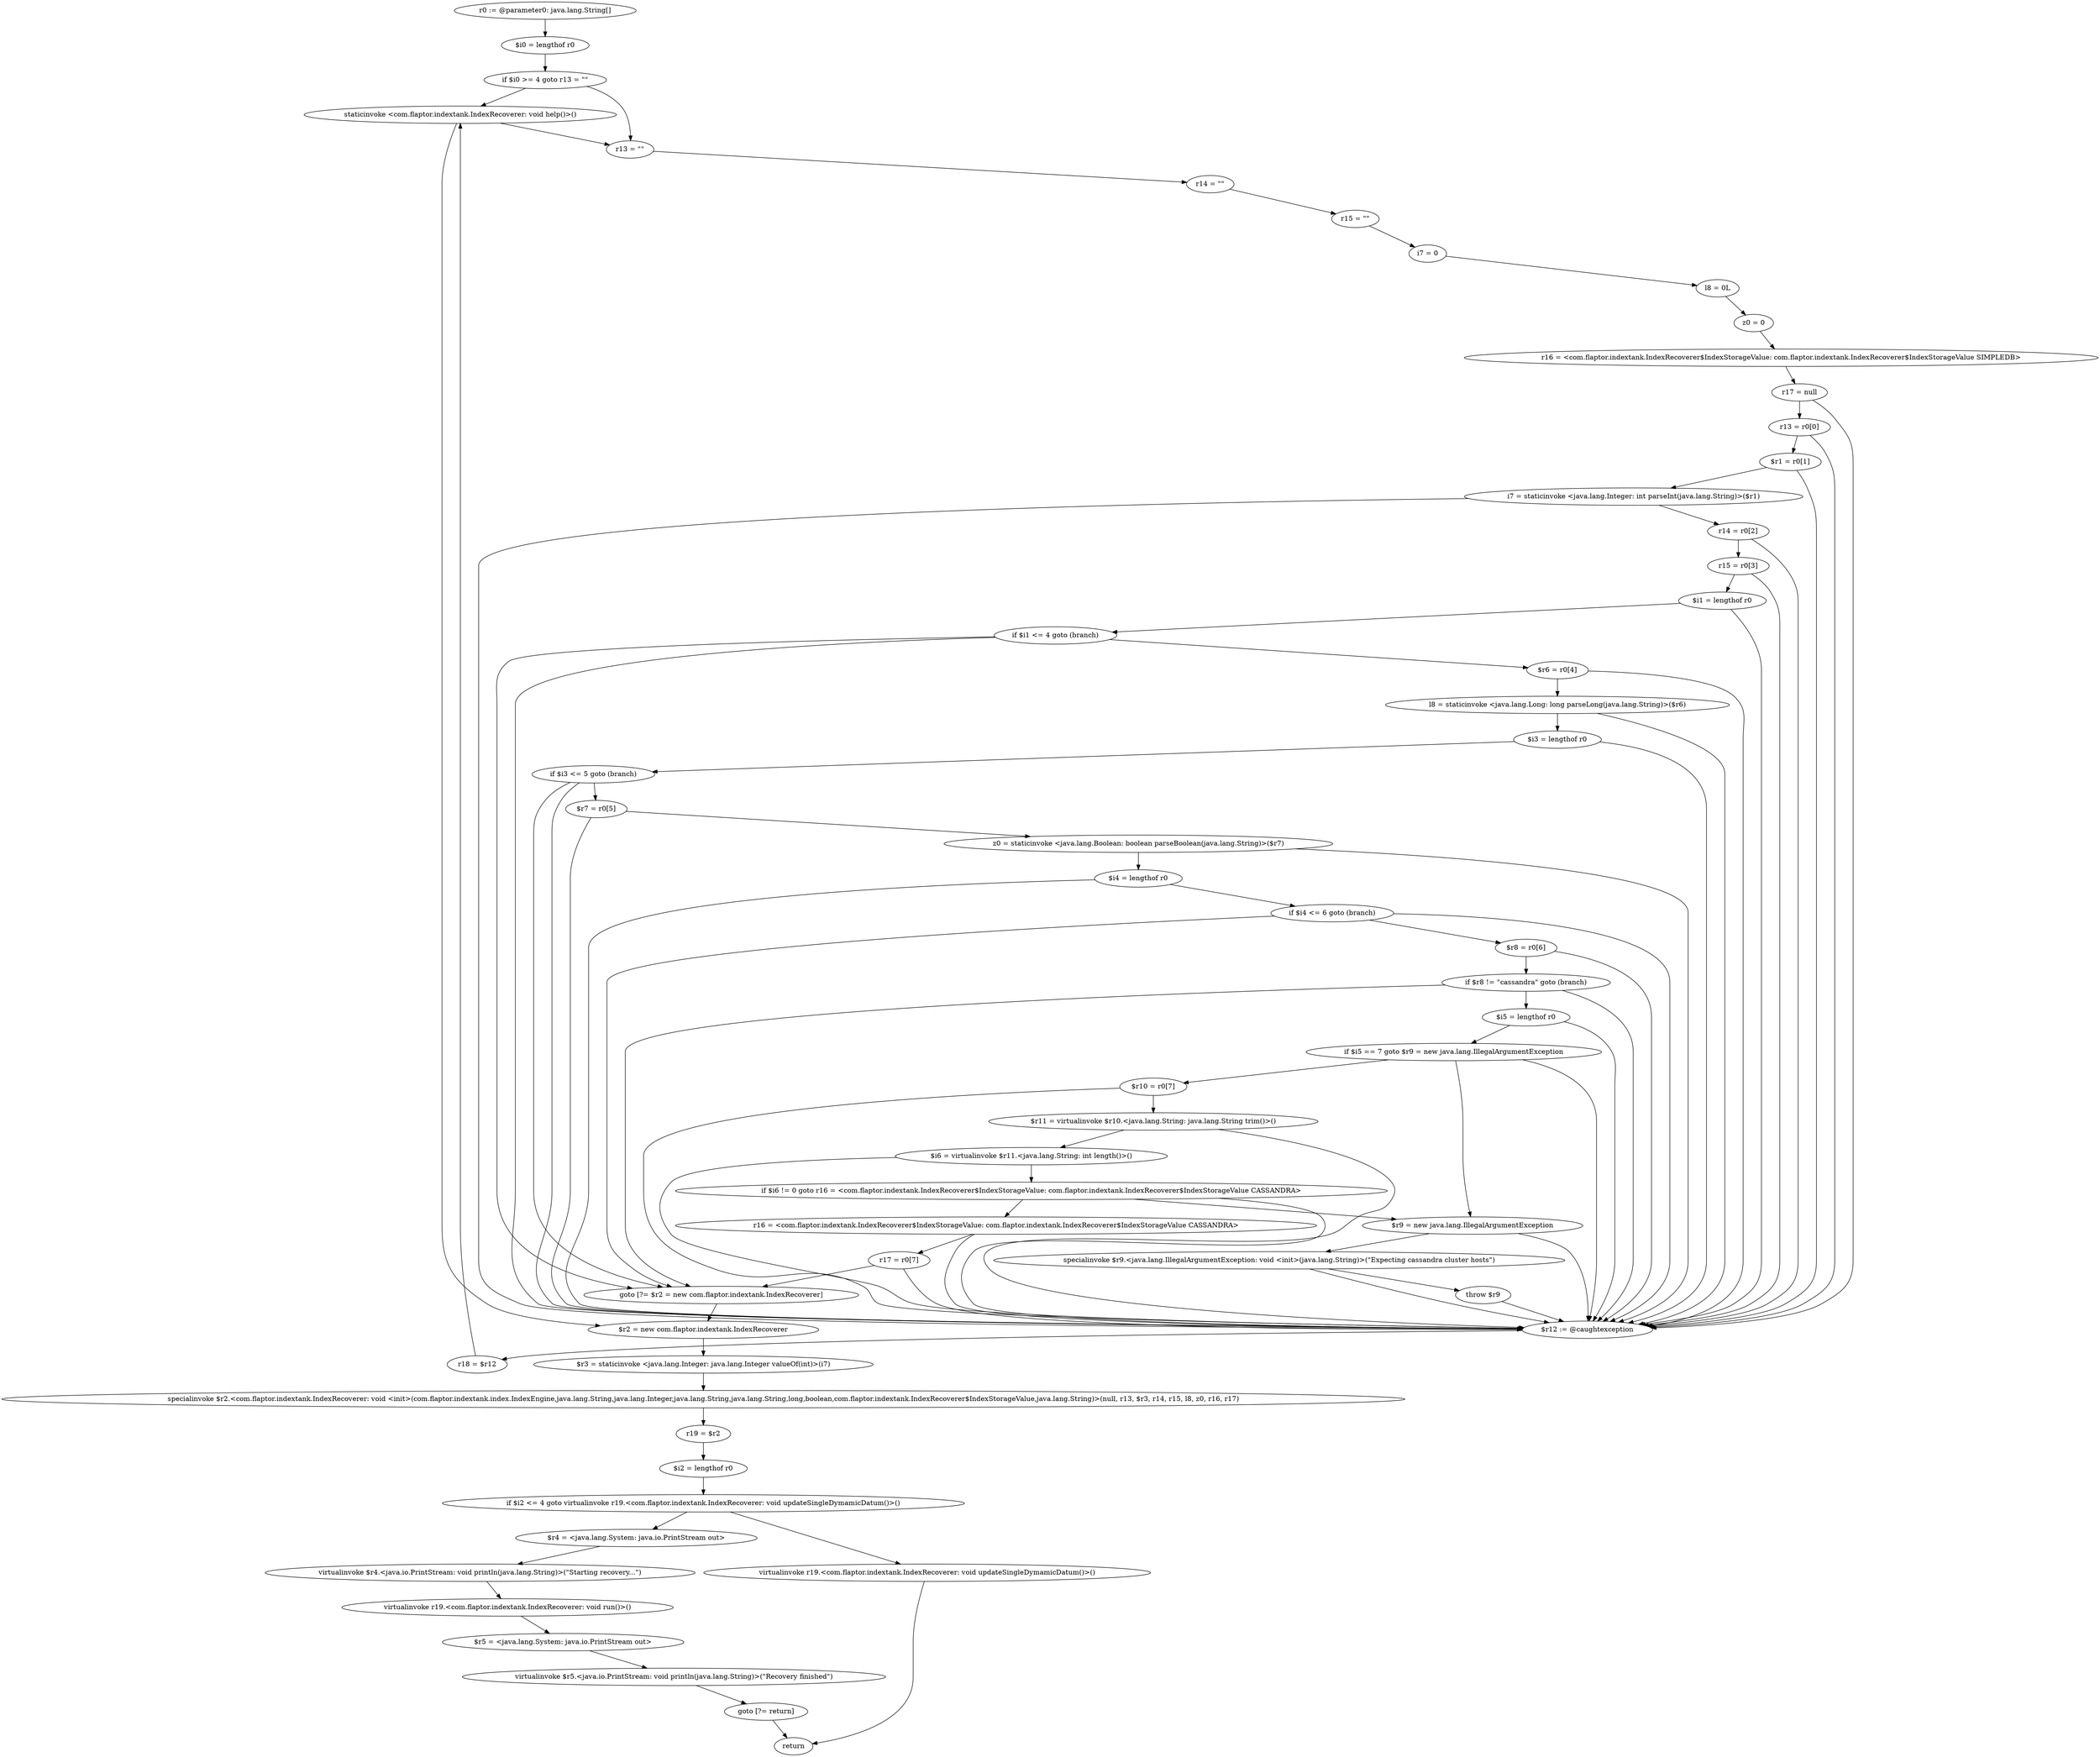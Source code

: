 digraph "unitGraph" {
    "r0 := @parameter0: java.lang.String[]"
    "$i0 = lengthof r0"
    "if $i0 >= 4 goto r13 = \"\""
    "staticinvoke <com.flaptor.indextank.IndexRecoverer: void help()>()"
    "r13 = \"\""
    "r14 = \"\""
    "r15 = \"\""
    "i7 = 0"
    "l8 = 0L"
    "z0 = 0"
    "r16 = <com.flaptor.indextank.IndexRecoverer$IndexStorageValue: com.flaptor.indextank.IndexRecoverer$IndexStorageValue SIMPLEDB>"
    "r17 = null"
    "r13 = r0[0]"
    "$r1 = r0[1]"
    "i7 = staticinvoke <java.lang.Integer: int parseInt(java.lang.String)>($r1)"
    "r14 = r0[2]"
    "r15 = r0[3]"
    "$i1 = lengthof r0"
    "if $i1 <= 4 goto (branch)"
    "$r6 = r0[4]"
    "l8 = staticinvoke <java.lang.Long: long parseLong(java.lang.String)>($r6)"
    "$i3 = lengthof r0"
    "if $i3 <= 5 goto (branch)"
    "$r7 = r0[5]"
    "z0 = staticinvoke <java.lang.Boolean: boolean parseBoolean(java.lang.String)>($r7)"
    "$i4 = lengthof r0"
    "if $i4 <= 6 goto (branch)"
    "$r8 = r0[6]"
    "if $r8 != \"cassandra\" goto (branch)"
    "$i5 = lengthof r0"
    "if $i5 == 7 goto $r9 = new java.lang.IllegalArgumentException"
    "$r10 = r0[7]"
    "$r11 = virtualinvoke $r10.<java.lang.String: java.lang.String trim()>()"
    "$i6 = virtualinvoke $r11.<java.lang.String: int length()>()"
    "if $i6 != 0 goto r16 = <com.flaptor.indextank.IndexRecoverer$IndexStorageValue: com.flaptor.indextank.IndexRecoverer$IndexStorageValue CASSANDRA>"
    "$r9 = new java.lang.IllegalArgumentException"
    "specialinvoke $r9.<java.lang.IllegalArgumentException: void <init>(java.lang.String)>(\"Expecting cassandra cluster hosts\")"
    "throw $r9"
    "r16 = <com.flaptor.indextank.IndexRecoverer$IndexStorageValue: com.flaptor.indextank.IndexRecoverer$IndexStorageValue CASSANDRA>"
    "r17 = r0[7]"
    "goto [?= $r2 = new com.flaptor.indextank.IndexRecoverer]"
    "$r12 := @caughtexception"
    "r18 = $r12"
    "$r2 = new com.flaptor.indextank.IndexRecoverer"
    "$r3 = staticinvoke <java.lang.Integer: java.lang.Integer valueOf(int)>(i7)"
    "specialinvoke $r2.<com.flaptor.indextank.IndexRecoverer: void <init>(com.flaptor.indextank.index.IndexEngine,java.lang.String,java.lang.Integer,java.lang.String,java.lang.String,long,boolean,com.flaptor.indextank.IndexRecoverer$IndexStorageValue,java.lang.String)>(null, r13, $r3, r14, r15, l8, z0, r16, r17)"
    "r19 = $r2"
    "$i2 = lengthof r0"
    "if $i2 <= 4 goto virtualinvoke r19.<com.flaptor.indextank.IndexRecoverer: void updateSingleDymamicDatum()>()"
    "$r4 = <java.lang.System: java.io.PrintStream out>"
    "virtualinvoke $r4.<java.io.PrintStream: void println(java.lang.String)>(\"Starting recovery...\")"
    "virtualinvoke r19.<com.flaptor.indextank.IndexRecoverer: void run()>()"
    "$r5 = <java.lang.System: java.io.PrintStream out>"
    "virtualinvoke $r5.<java.io.PrintStream: void println(java.lang.String)>(\"Recovery finished\")"
    "goto [?= return]"
    "virtualinvoke r19.<com.flaptor.indextank.IndexRecoverer: void updateSingleDymamicDatum()>()"
    "return"
    "r0 := @parameter0: java.lang.String[]"->"$i0 = lengthof r0";
    "$i0 = lengthof r0"->"if $i0 >= 4 goto r13 = \"\"";
    "if $i0 >= 4 goto r13 = \"\""->"staticinvoke <com.flaptor.indextank.IndexRecoverer: void help()>()";
    "if $i0 >= 4 goto r13 = \"\""->"r13 = \"\"";
    "staticinvoke <com.flaptor.indextank.IndexRecoverer: void help()>()"->"r13 = \"\"";
    "r13 = \"\""->"r14 = \"\"";
    "r14 = \"\""->"r15 = \"\"";
    "r15 = \"\""->"i7 = 0";
    "i7 = 0"->"l8 = 0L";
    "l8 = 0L"->"z0 = 0";
    "z0 = 0"->"r16 = <com.flaptor.indextank.IndexRecoverer$IndexStorageValue: com.flaptor.indextank.IndexRecoverer$IndexStorageValue SIMPLEDB>";
    "r16 = <com.flaptor.indextank.IndexRecoverer$IndexStorageValue: com.flaptor.indextank.IndexRecoverer$IndexStorageValue SIMPLEDB>"->"r17 = null";
    "r17 = null"->"r13 = r0[0]";
    "r17 = null"->"$r12 := @caughtexception";
    "r13 = r0[0]"->"$r1 = r0[1]";
    "r13 = r0[0]"->"$r12 := @caughtexception";
    "$r1 = r0[1]"->"i7 = staticinvoke <java.lang.Integer: int parseInt(java.lang.String)>($r1)";
    "$r1 = r0[1]"->"$r12 := @caughtexception";
    "i7 = staticinvoke <java.lang.Integer: int parseInt(java.lang.String)>($r1)"->"r14 = r0[2]";
    "i7 = staticinvoke <java.lang.Integer: int parseInt(java.lang.String)>($r1)"->"$r12 := @caughtexception";
    "r14 = r0[2]"->"r15 = r0[3]";
    "r14 = r0[2]"->"$r12 := @caughtexception";
    "r15 = r0[3]"->"$i1 = lengthof r0";
    "r15 = r0[3]"->"$r12 := @caughtexception";
    "$i1 = lengthof r0"->"if $i1 <= 4 goto (branch)";
    "$i1 = lengthof r0"->"$r12 := @caughtexception";
    "if $i1 <= 4 goto (branch)"->"$r6 = r0[4]";
    "if $i1 <= 4 goto (branch)"->"goto [?= $r2 = new com.flaptor.indextank.IndexRecoverer]";
    "if $i1 <= 4 goto (branch)"->"$r12 := @caughtexception";
    "$r6 = r0[4]"->"l8 = staticinvoke <java.lang.Long: long parseLong(java.lang.String)>($r6)";
    "$r6 = r0[4]"->"$r12 := @caughtexception";
    "l8 = staticinvoke <java.lang.Long: long parseLong(java.lang.String)>($r6)"->"$i3 = lengthof r0";
    "l8 = staticinvoke <java.lang.Long: long parseLong(java.lang.String)>($r6)"->"$r12 := @caughtexception";
    "$i3 = lengthof r0"->"if $i3 <= 5 goto (branch)";
    "$i3 = lengthof r0"->"$r12 := @caughtexception";
    "if $i3 <= 5 goto (branch)"->"$r7 = r0[5]";
    "if $i3 <= 5 goto (branch)"->"goto [?= $r2 = new com.flaptor.indextank.IndexRecoverer]";
    "if $i3 <= 5 goto (branch)"->"$r12 := @caughtexception";
    "$r7 = r0[5]"->"z0 = staticinvoke <java.lang.Boolean: boolean parseBoolean(java.lang.String)>($r7)";
    "$r7 = r0[5]"->"$r12 := @caughtexception";
    "z0 = staticinvoke <java.lang.Boolean: boolean parseBoolean(java.lang.String)>($r7)"->"$i4 = lengthof r0";
    "z0 = staticinvoke <java.lang.Boolean: boolean parseBoolean(java.lang.String)>($r7)"->"$r12 := @caughtexception";
    "$i4 = lengthof r0"->"if $i4 <= 6 goto (branch)";
    "$i4 = lengthof r0"->"$r12 := @caughtexception";
    "if $i4 <= 6 goto (branch)"->"$r8 = r0[6]";
    "if $i4 <= 6 goto (branch)"->"goto [?= $r2 = new com.flaptor.indextank.IndexRecoverer]";
    "if $i4 <= 6 goto (branch)"->"$r12 := @caughtexception";
    "$r8 = r0[6]"->"if $r8 != \"cassandra\" goto (branch)";
    "$r8 = r0[6]"->"$r12 := @caughtexception";
    "if $r8 != \"cassandra\" goto (branch)"->"$i5 = lengthof r0";
    "if $r8 != \"cassandra\" goto (branch)"->"goto [?= $r2 = new com.flaptor.indextank.IndexRecoverer]";
    "if $r8 != \"cassandra\" goto (branch)"->"$r12 := @caughtexception";
    "$i5 = lengthof r0"->"if $i5 == 7 goto $r9 = new java.lang.IllegalArgumentException";
    "$i5 = lengthof r0"->"$r12 := @caughtexception";
    "if $i5 == 7 goto $r9 = new java.lang.IllegalArgumentException"->"$r10 = r0[7]";
    "if $i5 == 7 goto $r9 = new java.lang.IllegalArgumentException"->"$r9 = new java.lang.IllegalArgumentException";
    "if $i5 == 7 goto $r9 = new java.lang.IllegalArgumentException"->"$r12 := @caughtexception";
    "$r10 = r0[7]"->"$r11 = virtualinvoke $r10.<java.lang.String: java.lang.String trim()>()";
    "$r10 = r0[7]"->"$r12 := @caughtexception";
    "$r11 = virtualinvoke $r10.<java.lang.String: java.lang.String trim()>()"->"$i6 = virtualinvoke $r11.<java.lang.String: int length()>()";
    "$r11 = virtualinvoke $r10.<java.lang.String: java.lang.String trim()>()"->"$r12 := @caughtexception";
    "$i6 = virtualinvoke $r11.<java.lang.String: int length()>()"->"if $i6 != 0 goto r16 = <com.flaptor.indextank.IndexRecoverer$IndexStorageValue: com.flaptor.indextank.IndexRecoverer$IndexStorageValue CASSANDRA>";
    "$i6 = virtualinvoke $r11.<java.lang.String: int length()>()"->"$r12 := @caughtexception";
    "if $i6 != 0 goto r16 = <com.flaptor.indextank.IndexRecoverer$IndexStorageValue: com.flaptor.indextank.IndexRecoverer$IndexStorageValue CASSANDRA>"->"$r9 = new java.lang.IllegalArgumentException";
    "if $i6 != 0 goto r16 = <com.flaptor.indextank.IndexRecoverer$IndexStorageValue: com.flaptor.indextank.IndexRecoverer$IndexStorageValue CASSANDRA>"->"r16 = <com.flaptor.indextank.IndexRecoverer$IndexStorageValue: com.flaptor.indextank.IndexRecoverer$IndexStorageValue CASSANDRA>";
    "if $i6 != 0 goto r16 = <com.flaptor.indextank.IndexRecoverer$IndexStorageValue: com.flaptor.indextank.IndexRecoverer$IndexStorageValue CASSANDRA>"->"$r12 := @caughtexception";
    "$r9 = new java.lang.IllegalArgumentException"->"specialinvoke $r9.<java.lang.IllegalArgumentException: void <init>(java.lang.String)>(\"Expecting cassandra cluster hosts\")";
    "$r9 = new java.lang.IllegalArgumentException"->"$r12 := @caughtexception";
    "specialinvoke $r9.<java.lang.IllegalArgumentException: void <init>(java.lang.String)>(\"Expecting cassandra cluster hosts\")"->"throw $r9";
    "specialinvoke $r9.<java.lang.IllegalArgumentException: void <init>(java.lang.String)>(\"Expecting cassandra cluster hosts\")"->"$r12 := @caughtexception";
    "throw $r9"->"$r12 := @caughtexception";
    "r16 = <com.flaptor.indextank.IndexRecoverer$IndexStorageValue: com.flaptor.indextank.IndexRecoverer$IndexStorageValue CASSANDRA>"->"r17 = r0[7]";
    "r16 = <com.flaptor.indextank.IndexRecoverer$IndexStorageValue: com.flaptor.indextank.IndexRecoverer$IndexStorageValue CASSANDRA>"->"$r12 := @caughtexception";
    "r17 = r0[7]"->"goto [?= $r2 = new com.flaptor.indextank.IndexRecoverer]";
    "r17 = r0[7]"->"$r12 := @caughtexception";
    "goto [?= $r2 = new com.flaptor.indextank.IndexRecoverer]"->"$r2 = new com.flaptor.indextank.IndexRecoverer";
    "$r12 := @caughtexception"->"r18 = $r12";
    "r18 = $r12"->"staticinvoke <com.flaptor.indextank.IndexRecoverer: void help()>()";
    "staticinvoke <com.flaptor.indextank.IndexRecoverer: void help()>()"->"$r2 = new com.flaptor.indextank.IndexRecoverer";
    "$r2 = new com.flaptor.indextank.IndexRecoverer"->"$r3 = staticinvoke <java.lang.Integer: java.lang.Integer valueOf(int)>(i7)";
    "$r3 = staticinvoke <java.lang.Integer: java.lang.Integer valueOf(int)>(i7)"->"specialinvoke $r2.<com.flaptor.indextank.IndexRecoverer: void <init>(com.flaptor.indextank.index.IndexEngine,java.lang.String,java.lang.Integer,java.lang.String,java.lang.String,long,boolean,com.flaptor.indextank.IndexRecoverer$IndexStorageValue,java.lang.String)>(null, r13, $r3, r14, r15, l8, z0, r16, r17)";
    "specialinvoke $r2.<com.flaptor.indextank.IndexRecoverer: void <init>(com.flaptor.indextank.index.IndexEngine,java.lang.String,java.lang.Integer,java.lang.String,java.lang.String,long,boolean,com.flaptor.indextank.IndexRecoverer$IndexStorageValue,java.lang.String)>(null, r13, $r3, r14, r15, l8, z0, r16, r17)"->"r19 = $r2";
    "r19 = $r2"->"$i2 = lengthof r0";
    "$i2 = lengthof r0"->"if $i2 <= 4 goto virtualinvoke r19.<com.flaptor.indextank.IndexRecoverer: void updateSingleDymamicDatum()>()";
    "if $i2 <= 4 goto virtualinvoke r19.<com.flaptor.indextank.IndexRecoverer: void updateSingleDymamicDatum()>()"->"$r4 = <java.lang.System: java.io.PrintStream out>";
    "if $i2 <= 4 goto virtualinvoke r19.<com.flaptor.indextank.IndexRecoverer: void updateSingleDymamicDatum()>()"->"virtualinvoke r19.<com.flaptor.indextank.IndexRecoverer: void updateSingleDymamicDatum()>()";
    "$r4 = <java.lang.System: java.io.PrintStream out>"->"virtualinvoke $r4.<java.io.PrintStream: void println(java.lang.String)>(\"Starting recovery...\")";
    "virtualinvoke $r4.<java.io.PrintStream: void println(java.lang.String)>(\"Starting recovery...\")"->"virtualinvoke r19.<com.flaptor.indextank.IndexRecoverer: void run()>()";
    "virtualinvoke r19.<com.flaptor.indextank.IndexRecoverer: void run()>()"->"$r5 = <java.lang.System: java.io.PrintStream out>";
    "$r5 = <java.lang.System: java.io.PrintStream out>"->"virtualinvoke $r5.<java.io.PrintStream: void println(java.lang.String)>(\"Recovery finished\")";
    "virtualinvoke $r5.<java.io.PrintStream: void println(java.lang.String)>(\"Recovery finished\")"->"goto [?= return]";
    "goto [?= return]"->"return";
    "virtualinvoke r19.<com.flaptor.indextank.IndexRecoverer: void updateSingleDymamicDatum()>()"->"return";
}
